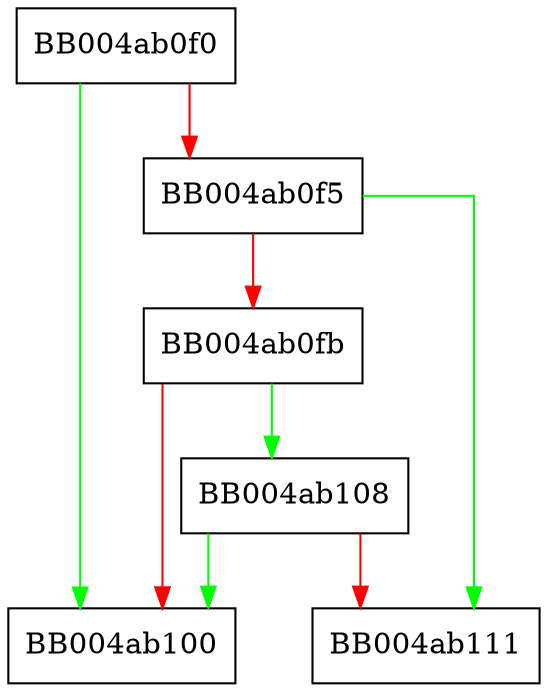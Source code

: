 digraph SSL_SRP_CTX_free {
  node [shape="box"];
  graph [splines=ortho];
  BB004ab0f0 -> BB004ab100 [color="green"];
  BB004ab0f0 -> BB004ab0f5 [color="red"];
  BB004ab0f5 -> BB004ab111 [color="green"];
  BB004ab0f5 -> BB004ab0fb [color="red"];
  BB004ab0fb -> BB004ab108 [color="green"];
  BB004ab0fb -> BB004ab100 [color="red"];
  BB004ab108 -> BB004ab100 [color="green"];
  BB004ab108 -> BB004ab111 [color="red"];
}